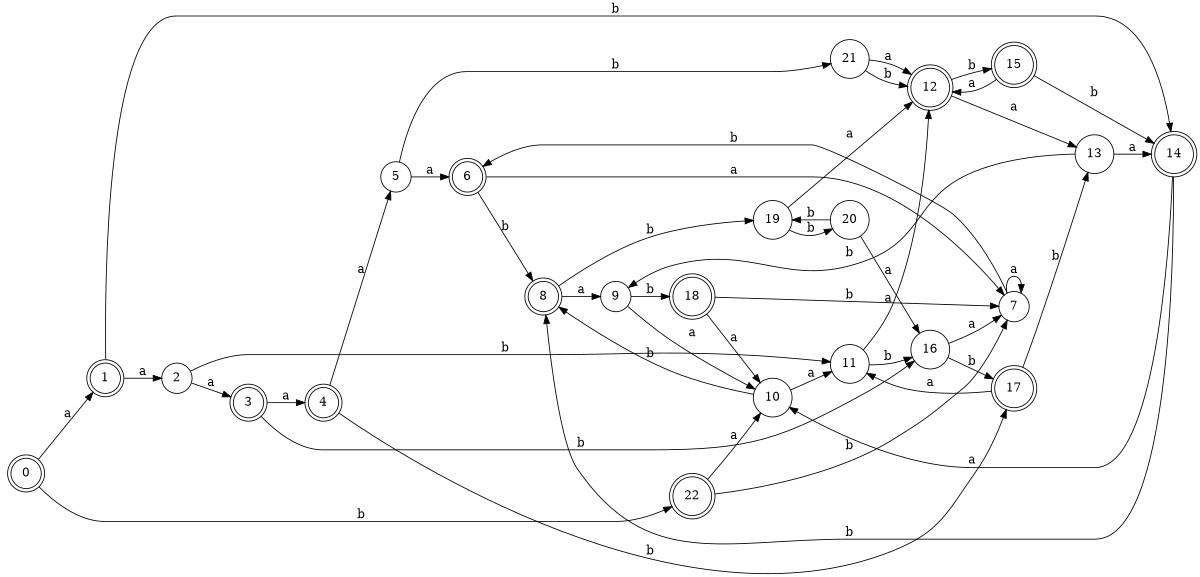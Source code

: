 digraph n19_4 {
__start0 [label="" shape="none"];

rankdir=LR;
size="8,5";

s0 [style="rounded,filled", color="black", fillcolor="white" shape="doublecircle", label="0"];
s1 [style="rounded,filled", color="black", fillcolor="white" shape="doublecircle", label="1"];
s2 [style="filled", color="black", fillcolor="white" shape="circle", label="2"];
s3 [style="rounded,filled", color="black", fillcolor="white" shape="doublecircle", label="3"];
s4 [style="rounded,filled", color="black", fillcolor="white" shape="doublecircle", label="4"];
s5 [style="filled", color="black", fillcolor="white" shape="circle", label="5"];
s6 [style="rounded,filled", color="black", fillcolor="white" shape="doublecircle", label="6"];
s7 [style="filled", color="black", fillcolor="white" shape="circle", label="7"];
s8 [style="rounded,filled", color="black", fillcolor="white" shape="doublecircle", label="8"];
s9 [style="filled", color="black", fillcolor="white" shape="circle", label="9"];
s10 [style="filled", color="black", fillcolor="white" shape="circle", label="10"];
s11 [style="filled", color="black", fillcolor="white" shape="circle", label="11"];
s12 [style="rounded,filled", color="black", fillcolor="white" shape="doublecircle", label="12"];
s13 [style="filled", color="black", fillcolor="white" shape="circle", label="13"];
s14 [style="rounded,filled", color="black", fillcolor="white" shape="doublecircle", label="14"];
s15 [style="rounded,filled", color="black", fillcolor="white" shape="doublecircle", label="15"];
s16 [style="filled", color="black", fillcolor="white" shape="circle", label="16"];
s17 [style="rounded,filled", color="black", fillcolor="white" shape="doublecircle", label="17"];
s18 [style="rounded,filled", color="black", fillcolor="white" shape="doublecircle", label="18"];
s19 [style="filled", color="black", fillcolor="white" shape="circle", label="19"];
s20 [style="filled", color="black", fillcolor="white" shape="circle", label="20"];
s21 [style="filled", color="black", fillcolor="white" shape="circle", label="21"];
s22 [style="rounded,filled", color="black", fillcolor="white" shape="doublecircle", label="22"];
s0 -> s1 [label="a"];
s0 -> s22 [label="b"];
s1 -> s2 [label="a"];
s1 -> s14 [label="b"];
s2 -> s3 [label="a"];
s2 -> s11 [label="b"];
s3 -> s4 [label="a"];
s3 -> s16 [label="b"];
s4 -> s5 [label="a"];
s4 -> s17 [label="b"];
s5 -> s6 [label="a"];
s5 -> s21 [label="b"];
s6 -> s7 [label="a"];
s6 -> s8 [label="b"];
s7 -> s7 [label="a"];
s7 -> s6 [label="b"];
s8 -> s9 [label="a"];
s8 -> s19 [label="b"];
s9 -> s10 [label="a"];
s9 -> s18 [label="b"];
s10 -> s11 [label="a"];
s10 -> s8 [label="b"];
s11 -> s12 [label="a"];
s11 -> s16 [label="b"];
s12 -> s13 [label="a"];
s12 -> s15 [label="b"];
s13 -> s14 [label="a"];
s13 -> s9 [label="b"];
s14 -> s10 [label="a"];
s14 -> s8 [label="b"];
s15 -> s12 [label="a"];
s15 -> s14 [label="b"];
s16 -> s7 [label="a"];
s16 -> s17 [label="b"];
s17 -> s11 [label="a"];
s17 -> s13 [label="b"];
s18 -> s10 [label="a"];
s18 -> s7 [label="b"];
s19 -> s12 [label="a"];
s19 -> s20 [label="b"];
s20 -> s16 [label="a"];
s20 -> s19 [label="b"];
s21 -> s12 [label="a"];
s21 -> s12 [label="b"];
s22 -> s10 [label="a"];
s22 -> s7 [label="b"];

}